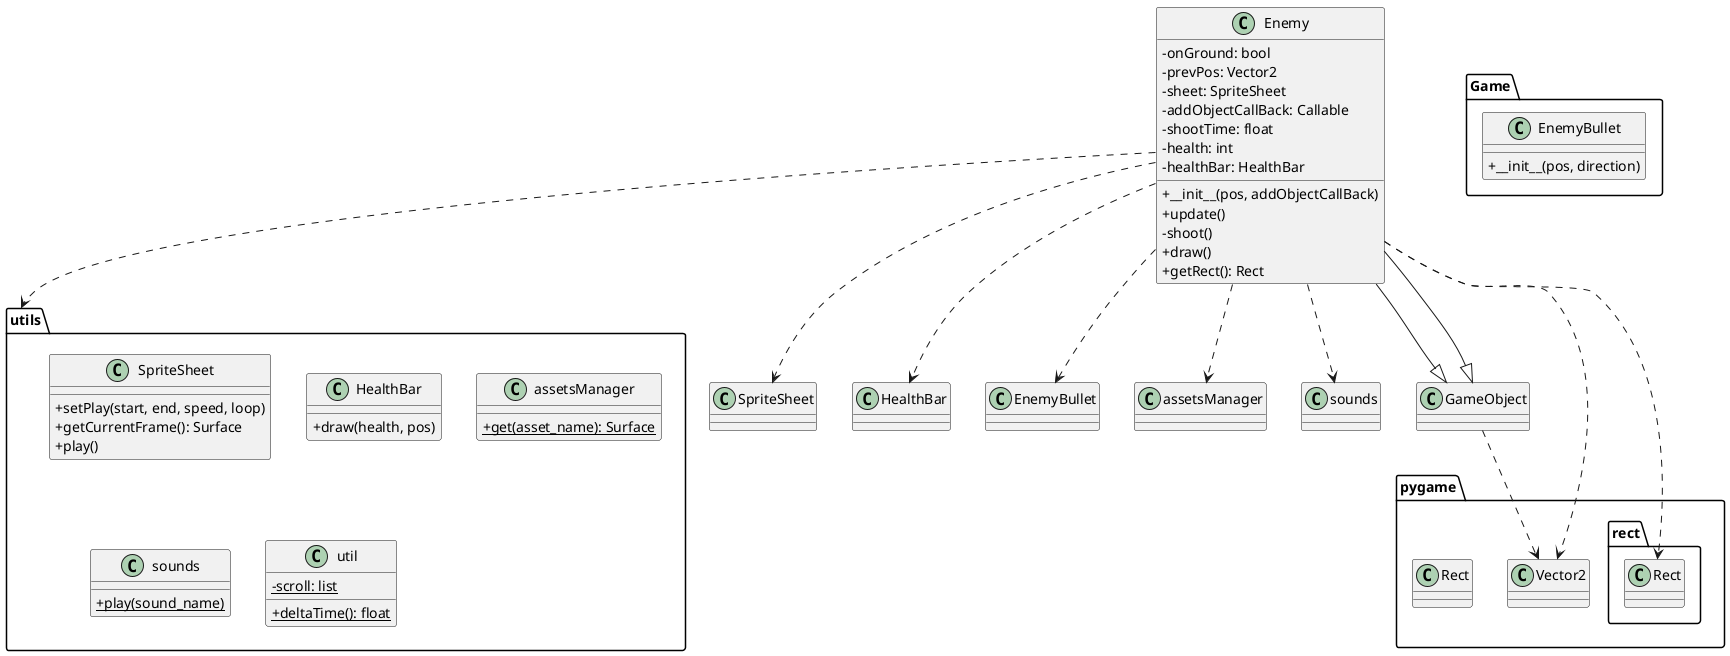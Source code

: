 @startuml Enemy
skinparam classAttributeIconSize 0

class Enemy {
    - onGround: bool
    - prevPos: Vector2
    - sheet: SpriteSheet
    - addObjectCallBack: Callable
    - shootTime: float
    - health: int
    - healthBar: HealthBar

    + __init__(pos, addObjectCallBack)
    + update()
    - shoot()
    + draw()
    + getRect(): Rect
}

Enemy --|> GameObject

GameObject <|-- Enemy

Enemy ..> SpriteSheet
Enemy ..> HealthBar
Enemy ..> EnemyBullet
Enemy ..> assetsManager
Enemy ..> sounds
Enemy ..> utils

package utils {
    class SpriteSheet {
        + setPlay(start, end, speed, loop)
        + getCurrentFrame(): Surface
        + play()
    }
    class HealthBar {
        + draw(health, pos)
    }
    class assetsManager {
        {static} + get(asset_name): Surface
    }
    class sounds {
        {static} + play(sound_name)
    }
    class util {
        {static} + deltaTime(): float
        {static} - scroll: list
    }
}

package Game {
    class EnemyBullet {
        + __init__(pos, direction)
    }
}

Enemy ..> pygame.rect.Rect
Enemy ..> pygame.Vector2

package pygame {
    class Vector2 {
    }
    class Rect {
    }
}

GameObject ..> pygame.Vector2

@enduml